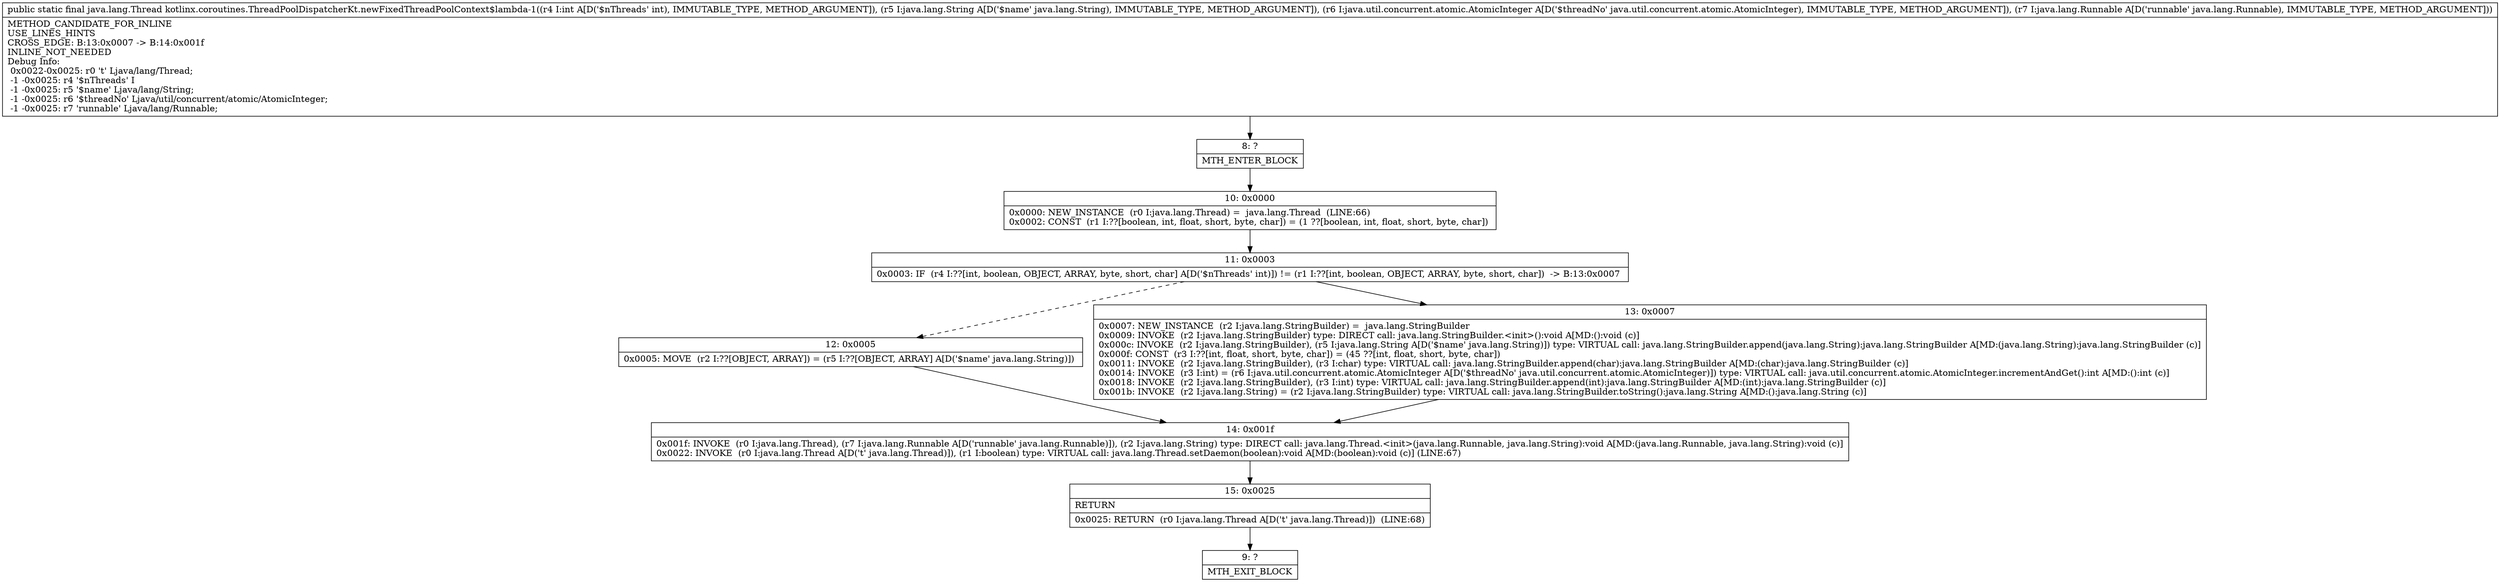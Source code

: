 digraph "CFG forkotlinx.coroutines.ThreadPoolDispatcherKt.newFixedThreadPoolContext$lambda\-1(ILjava\/lang\/String;Ljava\/util\/concurrent\/atomic\/AtomicInteger;Ljava\/lang\/Runnable;)Ljava\/lang\/Thread;" {
Node_8 [shape=record,label="{8\:\ ?|MTH_ENTER_BLOCK\l}"];
Node_10 [shape=record,label="{10\:\ 0x0000|0x0000: NEW_INSTANCE  (r0 I:java.lang.Thread) =  java.lang.Thread  (LINE:66)\l0x0002: CONST  (r1 I:??[boolean, int, float, short, byte, char]) = (1 ??[boolean, int, float, short, byte, char]) \l}"];
Node_11 [shape=record,label="{11\:\ 0x0003|0x0003: IF  (r4 I:??[int, boolean, OBJECT, ARRAY, byte, short, char] A[D('$nThreads' int)]) != (r1 I:??[int, boolean, OBJECT, ARRAY, byte, short, char])  \-\> B:13:0x0007 \l}"];
Node_12 [shape=record,label="{12\:\ 0x0005|0x0005: MOVE  (r2 I:??[OBJECT, ARRAY]) = (r5 I:??[OBJECT, ARRAY] A[D('$name' java.lang.String)]) \l}"];
Node_14 [shape=record,label="{14\:\ 0x001f|0x001f: INVOKE  (r0 I:java.lang.Thread), (r7 I:java.lang.Runnable A[D('runnable' java.lang.Runnable)]), (r2 I:java.lang.String) type: DIRECT call: java.lang.Thread.\<init\>(java.lang.Runnable, java.lang.String):void A[MD:(java.lang.Runnable, java.lang.String):void (c)]\l0x0022: INVOKE  (r0 I:java.lang.Thread A[D('t' java.lang.Thread)]), (r1 I:boolean) type: VIRTUAL call: java.lang.Thread.setDaemon(boolean):void A[MD:(boolean):void (c)] (LINE:67)\l}"];
Node_15 [shape=record,label="{15\:\ 0x0025|RETURN\l|0x0025: RETURN  (r0 I:java.lang.Thread A[D('t' java.lang.Thread)])  (LINE:68)\l}"];
Node_9 [shape=record,label="{9\:\ ?|MTH_EXIT_BLOCK\l}"];
Node_13 [shape=record,label="{13\:\ 0x0007|0x0007: NEW_INSTANCE  (r2 I:java.lang.StringBuilder) =  java.lang.StringBuilder \l0x0009: INVOKE  (r2 I:java.lang.StringBuilder) type: DIRECT call: java.lang.StringBuilder.\<init\>():void A[MD:():void (c)]\l0x000c: INVOKE  (r2 I:java.lang.StringBuilder), (r5 I:java.lang.String A[D('$name' java.lang.String)]) type: VIRTUAL call: java.lang.StringBuilder.append(java.lang.String):java.lang.StringBuilder A[MD:(java.lang.String):java.lang.StringBuilder (c)]\l0x000f: CONST  (r3 I:??[int, float, short, byte, char]) = (45 ??[int, float, short, byte, char]) \l0x0011: INVOKE  (r2 I:java.lang.StringBuilder), (r3 I:char) type: VIRTUAL call: java.lang.StringBuilder.append(char):java.lang.StringBuilder A[MD:(char):java.lang.StringBuilder (c)]\l0x0014: INVOKE  (r3 I:int) = (r6 I:java.util.concurrent.atomic.AtomicInteger A[D('$threadNo' java.util.concurrent.atomic.AtomicInteger)]) type: VIRTUAL call: java.util.concurrent.atomic.AtomicInteger.incrementAndGet():int A[MD:():int (c)]\l0x0018: INVOKE  (r2 I:java.lang.StringBuilder), (r3 I:int) type: VIRTUAL call: java.lang.StringBuilder.append(int):java.lang.StringBuilder A[MD:(int):java.lang.StringBuilder (c)]\l0x001b: INVOKE  (r2 I:java.lang.String) = (r2 I:java.lang.StringBuilder) type: VIRTUAL call: java.lang.StringBuilder.toString():java.lang.String A[MD:():java.lang.String (c)]\l}"];
MethodNode[shape=record,label="{public static final java.lang.Thread kotlinx.coroutines.ThreadPoolDispatcherKt.newFixedThreadPoolContext$lambda\-1((r4 I:int A[D('$nThreads' int), IMMUTABLE_TYPE, METHOD_ARGUMENT]), (r5 I:java.lang.String A[D('$name' java.lang.String), IMMUTABLE_TYPE, METHOD_ARGUMENT]), (r6 I:java.util.concurrent.atomic.AtomicInteger A[D('$threadNo' java.util.concurrent.atomic.AtomicInteger), IMMUTABLE_TYPE, METHOD_ARGUMENT]), (r7 I:java.lang.Runnable A[D('runnable' java.lang.Runnable), IMMUTABLE_TYPE, METHOD_ARGUMENT]))  | METHOD_CANDIDATE_FOR_INLINE\lUSE_LINES_HINTS\lCROSS_EDGE: B:13:0x0007 \-\> B:14:0x001f\lINLINE_NOT_NEEDED\lDebug Info:\l  0x0022\-0x0025: r0 't' Ljava\/lang\/Thread;\l  \-1 \-0x0025: r4 '$nThreads' I\l  \-1 \-0x0025: r5 '$name' Ljava\/lang\/String;\l  \-1 \-0x0025: r6 '$threadNo' Ljava\/util\/concurrent\/atomic\/AtomicInteger;\l  \-1 \-0x0025: r7 'runnable' Ljava\/lang\/Runnable;\l}"];
MethodNode -> Node_8;Node_8 -> Node_10;
Node_10 -> Node_11;
Node_11 -> Node_12[style=dashed];
Node_11 -> Node_13;
Node_12 -> Node_14;
Node_14 -> Node_15;
Node_15 -> Node_9;
Node_13 -> Node_14;
}

